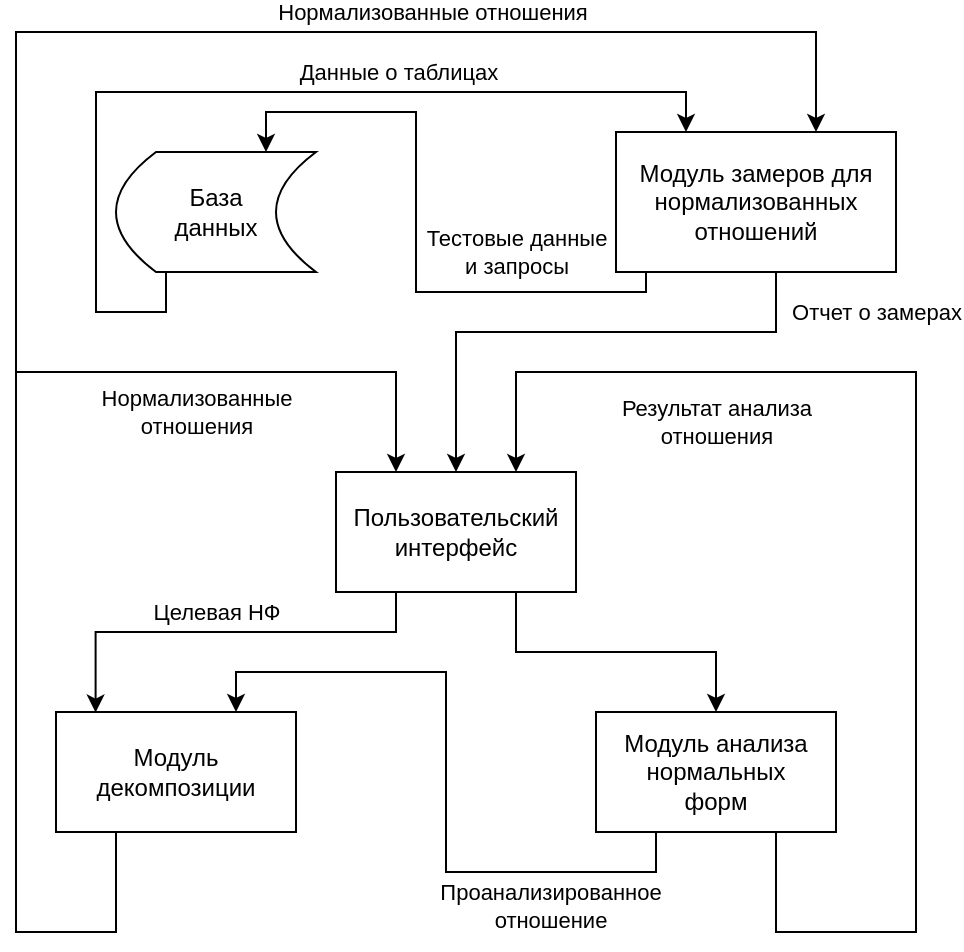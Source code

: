 <mxfile version="27.1.4">
  <diagram id="C5RBs43oDa-KdzZeNtuy" name="Page-1">
    <mxGraphModel dx="682" dy="986" grid="1" gridSize="10" guides="1" tooltips="1" connect="1" arrows="1" fold="1" page="1" pageScale="1" pageWidth="827" pageHeight="1169" math="0" shadow="0">
      <root>
        <mxCell id="WIyWlLk6GJQsqaUBKTNV-0" />
        <mxCell id="WIyWlLk6GJQsqaUBKTNV-1" parent="WIyWlLk6GJQsqaUBKTNV-0" />
        <mxCell id="SnAlRm5xTf8NBPE4E3rc-4" style="edgeStyle=orthogonalEdgeStyle;rounded=0;orthogonalLoop=1;jettySize=auto;html=1;entryX=0.5;entryY=0;entryDx=0;entryDy=0;exitX=0.75;exitY=1;exitDx=0;exitDy=0;" edge="1" parent="WIyWlLk6GJQsqaUBKTNV-1" source="SnAlRm5xTf8NBPE4E3rc-0" target="SnAlRm5xTf8NBPE4E3rc-1">
          <mxGeometry relative="1" as="geometry" />
        </mxCell>
        <mxCell id="SnAlRm5xTf8NBPE4E3rc-5" style="edgeStyle=orthogonalEdgeStyle;rounded=0;orthogonalLoop=1;jettySize=auto;html=1;entryX=0.165;entryY=0.005;entryDx=0;entryDy=0;entryPerimeter=0;exitX=0.25;exitY=1;exitDx=0;exitDy=0;" edge="1" parent="WIyWlLk6GJQsqaUBKTNV-1" source="SnAlRm5xTf8NBPE4E3rc-0" target="SnAlRm5xTf8NBPE4E3rc-2">
          <mxGeometry relative="1" as="geometry">
            <Array as="points">
              <mxPoint x="260" y="410" />
              <mxPoint x="110" y="410" />
            </Array>
          </mxGeometry>
        </mxCell>
        <mxCell id="SnAlRm5xTf8NBPE4E3rc-21" value="Целевая НФ" style="edgeLabel;html=1;align=center;verticalAlign=middle;resizable=0;points=[];" vertex="1" connectable="0" parent="SnAlRm5xTf8NBPE4E3rc-5">
          <mxGeometry x="-0.105" y="-1" relative="1" as="geometry">
            <mxPoint x="-16" y="-9" as="offset" />
          </mxGeometry>
        </mxCell>
        <mxCell id="SnAlRm5xTf8NBPE4E3rc-0" value="Пользовательский&lt;div&gt;интерфейс&lt;/div&gt;" style="rounded=0;whiteSpace=wrap;html=1;" vertex="1" parent="WIyWlLk6GJQsqaUBKTNV-1">
          <mxGeometry x="230" y="330" width="120" height="60" as="geometry" />
        </mxCell>
        <mxCell id="SnAlRm5xTf8NBPE4E3rc-6" style="edgeStyle=orthogonalEdgeStyle;rounded=0;orthogonalLoop=1;jettySize=auto;html=1;entryX=0.75;entryY=0;entryDx=0;entryDy=0;exitX=0.75;exitY=1;exitDx=0;exitDy=0;" edge="1" parent="WIyWlLk6GJQsqaUBKTNV-1" source="SnAlRm5xTf8NBPE4E3rc-1" target="SnAlRm5xTf8NBPE4E3rc-0">
          <mxGeometry relative="1" as="geometry">
            <mxPoint x="440" y="530" as="sourcePoint" />
            <mxPoint x="520" y="240" as="targetPoint" />
            <Array as="points">
              <mxPoint x="450" y="560" />
              <mxPoint x="520" y="560" />
              <mxPoint x="520" y="280" />
              <mxPoint x="320" y="280" />
            </Array>
          </mxGeometry>
        </mxCell>
        <mxCell id="SnAlRm5xTf8NBPE4E3rc-20" value="Результат анализа&lt;div&gt;отношения&lt;/div&gt;" style="edgeLabel;html=1;align=center;verticalAlign=middle;resizable=0;points=[];" vertex="1" connectable="0" parent="SnAlRm5xTf8NBPE4E3rc-6">
          <mxGeometry x="-0.059" y="-1" relative="1" as="geometry">
            <mxPoint x="-101" y="-69" as="offset" />
          </mxGeometry>
        </mxCell>
        <mxCell id="SnAlRm5xTf8NBPE4E3rc-7" style="edgeStyle=orthogonalEdgeStyle;rounded=0;orthogonalLoop=1;jettySize=auto;html=1;entryX=0.75;entryY=0;entryDx=0;entryDy=0;exitX=0.25;exitY=1;exitDx=0;exitDy=0;" edge="1" parent="WIyWlLk6GJQsqaUBKTNV-1" source="SnAlRm5xTf8NBPE4E3rc-1" target="SnAlRm5xTf8NBPE4E3rc-2">
          <mxGeometry relative="1" as="geometry" />
        </mxCell>
        <mxCell id="SnAlRm5xTf8NBPE4E3rc-22" value="Проанализированное&lt;div&gt;отношение&lt;/div&gt;" style="edgeLabel;html=1;align=center;verticalAlign=middle;resizable=0;points=[];" vertex="1" connectable="0" parent="SnAlRm5xTf8NBPE4E3rc-7">
          <mxGeometry x="-0.504" y="-2" relative="1" as="geometry">
            <mxPoint x="14" y="19" as="offset" />
          </mxGeometry>
        </mxCell>
        <mxCell id="SnAlRm5xTf8NBPE4E3rc-1" value="Модуль анализа нормальных&lt;div&gt;форм&lt;/div&gt;" style="rounded=0;whiteSpace=wrap;html=1;" vertex="1" parent="WIyWlLk6GJQsqaUBKTNV-1">
          <mxGeometry x="360" y="450" width="120" height="60" as="geometry" />
        </mxCell>
        <mxCell id="SnAlRm5xTf8NBPE4E3rc-8" style="edgeStyle=orthogonalEdgeStyle;rounded=0;orthogonalLoop=1;jettySize=auto;html=1;entryX=0.25;entryY=0;entryDx=0;entryDy=0;exitX=0.25;exitY=1;exitDx=0;exitDy=0;" edge="1" parent="WIyWlLk6GJQsqaUBKTNV-1" source="SnAlRm5xTf8NBPE4E3rc-2" target="SnAlRm5xTf8NBPE4E3rc-0">
          <mxGeometry relative="1" as="geometry">
            <Array as="points">
              <mxPoint x="120" y="560" />
              <mxPoint x="70" y="560" />
              <mxPoint x="70" y="280" />
              <mxPoint x="260" y="280" />
            </Array>
          </mxGeometry>
        </mxCell>
        <mxCell id="SnAlRm5xTf8NBPE4E3rc-9" style="edgeStyle=orthogonalEdgeStyle;rounded=0;orthogonalLoop=1;jettySize=auto;html=1;exitX=0.25;exitY=1;exitDx=0;exitDy=0;" edge="1" parent="WIyWlLk6GJQsqaUBKTNV-1" source="SnAlRm5xTf8NBPE4E3rc-2" target="SnAlRm5xTf8NBPE4E3rc-3">
          <mxGeometry relative="1" as="geometry">
            <Array as="points">
              <mxPoint x="120" y="560" />
              <mxPoint x="70" y="560" />
              <mxPoint x="70" y="110" />
              <mxPoint x="470" y="110" />
            </Array>
          </mxGeometry>
        </mxCell>
        <mxCell id="SnAlRm5xTf8NBPE4E3rc-15" value="Нормализованные отношения" style="edgeLabel;html=1;align=center;verticalAlign=middle;resizable=0;points=[];" vertex="1" connectable="0" parent="SnAlRm5xTf8NBPE4E3rc-9">
          <mxGeometry x="0.585" y="2" relative="1" as="geometry">
            <mxPoint x="-35" y="-8" as="offset" />
          </mxGeometry>
        </mxCell>
        <mxCell id="SnAlRm5xTf8NBPE4E3rc-2" value="Модуль декомпозиции" style="rounded=0;whiteSpace=wrap;html=1;" vertex="1" parent="WIyWlLk6GJQsqaUBKTNV-1">
          <mxGeometry x="90" y="450" width="120" height="60" as="geometry" />
        </mxCell>
        <mxCell id="SnAlRm5xTf8NBPE4E3rc-10" style="edgeStyle=orthogonalEdgeStyle;rounded=0;orthogonalLoop=1;jettySize=auto;html=1;entryX=0.5;entryY=0;entryDx=0;entryDy=0;" edge="1" parent="WIyWlLk6GJQsqaUBKTNV-1" source="SnAlRm5xTf8NBPE4E3rc-3" target="SnAlRm5xTf8NBPE4E3rc-0">
          <mxGeometry relative="1" as="geometry">
            <Array as="points">
              <mxPoint x="450" y="260" />
              <mxPoint x="290" y="260" />
            </Array>
          </mxGeometry>
        </mxCell>
        <mxCell id="SnAlRm5xTf8NBPE4E3rc-12" style="edgeStyle=orthogonalEdgeStyle;rounded=0;orthogonalLoop=1;jettySize=auto;html=1;exitX=0.25;exitY=1;exitDx=0;exitDy=0;entryX=0.75;entryY=0;entryDx=0;entryDy=0;" edge="1" parent="WIyWlLk6GJQsqaUBKTNV-1" source="SnAlRm5xTf8NBPE4E3rc-3" target="SnAlRm5xTf8NBPE4E3rc-11">
          <mxGeometry relative="1" as="geometry">
            <Array as="points">
              <mxPoint x="385" y="230" />
              <mxPoint x="385" y="240" />
              <mxPoint x="270" y="240" />
              <mxPoint x="270" y="150" />
              <mxPoint x="195" y="150" />
            </Array>
          </mxGeometry>
        </mxCell>
        <mxCell id="SnAlRm5xTf8NBPE4E3rc-3" value="Модуль замеров для нормализованных отношений" style="rounded=0;whiteSpace=wrap;html=1;" vertex="1" parent="WIyWlLk6GJQsqaUBKTNV-1">
          <mxGeometry x="370" y="160" width="140" height="70" as="geometry" />
        </mxCell>
        <mxCell id="SnAlRm5xTf8NBPE4E3rc-13" style="edgeStyle=orthogonalEdgeStyle;rounded=0;orthogonalLoop=1;jettySize=auto;html=1;entryX=0.25;entryY=0;entryDx=0;entryDy=0;exitX=0.25;exitY=1;exitDx=0;exitDy=0;" edge="1" parent="WIyWlLk6GJQsqaUBKTNV-1" source="SnAlRm5xTf8NBPE4E3rc-11" target="SnAlRm5xTf8NBPE4E3rc-3">
          <mxGeometry relative="1" as="geometry">
            <Array as="points">
              <mxPoint x="145" y="250" />
              <mxPoint x="110" y="250" />
              <mxPoint x="110" y="140" />
              <mxPoint x="405" y="140" />
            </Array>
          </mxGeometry>
        </mxCell>
        <mxCell id="SnAlRm5xTf8NBPE4E3rc-14" value="Данные о таблицах" style="edgeLabel;html=1;align=center;verticalAlign=middle;resizable=0;points=[];" vertex="1" connectable="0" parent="SnAlRm5xTf8NBPE4E3rc-13">
          <mxGeometry x="0.268" y="1" relative="1" as="geometry">
            <mxPoint x="11" y="-9" as="offset" />
          </mxGeometry>
        </mxCell>
        <mxCell id="SnAlRm5xTf8NBPE4E3rc-11" value="База&lt;div&gt;данных&lt;/div&gt;" style="shape=dataStorage;whiteSpace=wrap;html=1;fixedSize=1;" vertex="1" parent="WIyWlLk6GJQsqaUBKTNV-1">
          <mxGeometry x="120" y="170" width="100" height="60" as="geometry" />
        </mxCell>
        <mxCell id="SnAlRm5xTf8NBPE4E3rc-17" value="Нормализованные&lt;div&gt;отношения&lt;/div&gt;" style="edgeLabel;html=1;align=center;verticalAlign=middle;resizable=0;points=[];" vertex="1" connectable="0" parent="WIyWlLk6GJQsqaUBKTNV-1">
          <mxGeometry x="160" y="300" as="geometry" />
        </mxCell>
        <mxCell id="SnAlRm5xTf8NBPE4E3rc-18" value="Отчет о замерах" style="edgeLabel;html=1;align=center;verticalAlign=middle;resizable=0;points=[];" vertex="1" connectable="0" parent="WIyWlLk6GJQsqaUBKTNV-1">
          <mxGeometry x="500" y="250" as="geometry" />
        </mxCell>
        <mxCell id="SnAlRm5xTf8NBPE4E3rc-19" value="Тестовые данные&lt;div&gt;и запросы&lt;/div&gt;" style="edgeLabel;html=1;align=center;verticalAlign=middle;resizable=0;points=[];" vertex="1" connectable="0" parent="WIyWlLk6GJQsqaUBKTNV-1">
          <mxGeometry x="320" y="220" as="geometry" />
        </mxCell>
      </root>
    </mxGraphModel>
  </diagram>
</mxfile>
